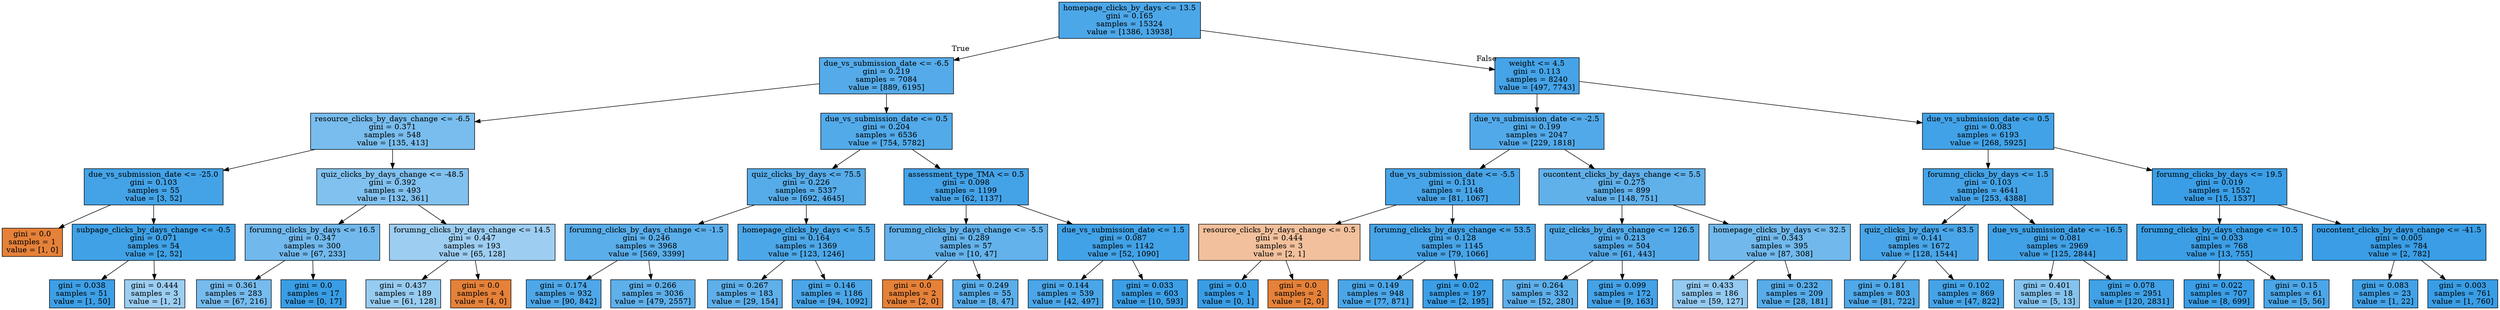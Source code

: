 digraph Tree {
node [shape=box, style="filled", color="black"] ;
0 [label="homepage_clicks_by_days <= 13.5\ngini = 0.165\nsamples = 15324\nvalue = [1386, 13938]", fillcolor="#399de5e6"] ;
1 [label="due_vs_submission_date <= -6.5\ngini = 0.219\nsamples = 7084\nvalue = [889, 6195]", fillcolor="#399de5da"] ;
0 -> 1 [labeldistance=2.5, labelangle=45, headlabel="True"] ;
2 [label="resource_clicks_by_days_change <= -6.5\ngini = 0.371\nsamples = 548\nvalue = [135, 413]", fillcolor="#399de5ac"] ;
1 -> 2 ;
3 [label="due_vs_submission_date <= -25.0\ngini = 0.103\nsamples = 55\nvalue = [3, 52]", fillcolor="#399de5f0"] ;
2 -> 3 ;
4 [label="gini = 0.0\nsamples = 1\nvalue = [1, 0]", fillcolor="#e58139ff"] ;
3 -> 4 ;
5 [label="subpage_clicks_by_days_change <= -0.5\ngini = 0.071\nsamples = 54\nvalue = [2, 52]", fillcolor="#399de5f5"] ;
3 -> 5 ;
6 [label="gini = 0.038\nsamples = 51\nvalue = [1, 50]", fillcolor="#399de5fa"] ;
5 -> 6 ;
7 [label="gini = 0.444\nsamples = 3\nvalue = [1, 2]", fillcolor="#399de57f"] ;
5 -> 7 ;
8 [label="quiz_clicks_by_days_change <= -48.5\ngini = 0.392\nsamples = 493\nvalue = [132, 361]", fillcolor="#399de5a2"] ;
2 -> 8 ;
9 [label="forumng_clicks_by_days <= 16.5\ngini = 0.347\nsamples = 300\nvalue = [67, 233]", fillcolor="#399de5b6"] ;
8 -> 9 ;
10 [label="gini = 0.361\nsamples = 283\nvalue = [67, 216]", fillcolor="#399de5b0"] ;
9 -> 10 ;
11 [label="gini = 0.0\nsamples = 17\nvalue = [0, 17]", fillcolor="#399de5ff"] ;
9 -> 11 ;
12 [label="forumng_clicks_by_days_change <= 14.5\ngini = 0.447\nsamples = 193\nvalue = [65, 128]", fillcolor="#399de57e"] ;
8 -> 12 ;
13 [label="gini = 0.437\nsamples = 189\nvalue = [61, 128]", fillcolor="#399de585"] ;
12 -> 13 ;
14 [label="gini = 0.0\nsamples = 4\nvalue = [4, 0]", fillcolor="#e58139ff"] ;
12 -> 14 ;
15 [label="due_vs_submission_date <= 0.5\ngini = 0.204\nsamples = 6536\nvalue = [754, 5782]", fillcolor="#399de5de"] ;
1 -> 15 ;
16 [label="quiz_clicks_by_days <= 75.5\ngini = 0.226\nsamples = 5337\nvalue = [692, 4645]", fillcolor="#399de5d9"] ;
15 -> 16 ;
17 [label="forumng_clicks_by_days_change <= -1.5\ngini = 0.246\nsamples = 3968\nvalue = [569, 3399]", fillcolor="#399de5d4"] ;
16 -> 17 ;
18 [label="gini = 0.174\nsamples = 932\nvalue = [90, 842]", fillcolor="#399de5e4"] ;
17 -> 18 ;
19 [label="gini = 0.266\nsamples = 3036\nvalue = [479, 2557]", fillcolor="#399de5cf"] ;
17 -> 19 ;
20 [label="homepage_clicks_by_days <= 5.5\ngini = 0.164\nsamples = 1369\nvalue = [123, 1246]", fillcolor="#399de5e6"] ;
16 -> 20 ;
21 [label="gini = 0.267\nsamples = 183\nvalue = [29, 154]", fillcolor="#399de5cf"] ;
20 -> 21 ;
22 [label="gini = 0.146\nsamples = 1186\nvalue = [94, 1092]", fillcolor="#399de5e9"] ;
20 -> 22 ;
23 [label="assessment_type_TMA <= 0.5\ngini = 0.098\nsamples = 1199\nvalue = [62, 1137]", fillcolor="#399de5f1"] ;
15 -> 23 ;
24 [label="forumng_clicks_by_days_change <= -5.5\ngini = 0.289\nsamples = 57\nvalue = [10, 47]", fillcolor="#399de5c9"] ;
23 -> 24 ;
25 [label="gini = 0.0\nsamples = 2\nvalue = [2, 0]", fillcolor="#e58139ff"] ;
24 -> 25 ;
26 [label="gini = 0.249\nsamples = 55\nvalue = [8, 47]", fillcolor="#399de5d4"] ;
24 -> 26 ;
27 [label="due_vs_submission_date <= 1.5\ngini = 0.087\nsamples = 1142\nvalue = [52, 1090]", fillcolor="#399de5f3"] ;
23 -> 27 ;
28 [label="gini = 0.144\nsamples = 539\nvalue = [42, 497]", fillcolor="#399de5e9"] ;
27 -> 28 ;
29 [label="gini = 0.033\nsamples = 603\nvalue = [10, 593]", fillcolor="#399de5fb"] ;
27 -> 29 ;
30 [label="weight <= 4.5\ngini = 0.113\nsamples = 8240\nvalue = [497, 7743]", fillcolor="#399de5ef"] ;
0 -> 30 [labeldistance=2.5, labelangle=-45, headlabel="False"] ;
31 [label="due_vs_submission_date <= -2.5\ngini = 0.199\nsamples = 2047\nvalue = [229, 1818]", fillcolor="#399de5df"] ;
30 -> 31 ;
32 [label="due_vs_submission_date <= -5.5\ngini = 0.131\nsamples = 1148\nvalue = [81, 1067]", fillcolor="#399de5ec"] ;
31 -> 32 ;
33 [label="resource_clicks_by_days_change <= 0.5\ngini = 0.444\nsamples = 3\nvalue = [2, 1]", fillcolor="#e581397f"] ;
32 -> 33 ;
34 [label="gini = 0.0\nsamples = 1\nvalue = [0, 1]", fillcolor="#399de5ff"] ;
33 -> 34 ;
35 [label="gini = 0.0\nsamples = 2\nvalue = [2, 0]", fillcolor="#e58139ff"] ;
33 -> 35 ;
36 [label="forumng_clicks_by_days_change <= 53.5\ngini = 0.128\nsamples = 1145\nvalue = [79, 1066]", fillcolor="#399de5ec"] ;
32 -> 36 ;
37 [label="gini = 0.149\nsamples = 948\nvalue = [77, 871]", fillcolor="#399de5e8"] ;
36 -> 37 ;
38 [label="gini = 0.02\nsamples = 197\nvalue = [2, 195]", fillcolor="#399de5fc"] ;
36 -> 38 ;
39 [label="oucontent_clicks_by_days_change <= 5.5\ngini = 0.275\nsamples = 899\nvalue = [148, 751]", fillcolor="#399de5cd"] ;
31 -> 39 ;
40 [label="quiz_clicks_by_days_change <= 126.5\ngini = 0.213\nsamples = 504\nvalue = [61, 443]", fillcolor="#399de5dc"] ;
39 -> 40 ;
41 [label="gini = 0.264\nsamples = 332\nvalue = [52, 280]", fillcolor="#399de5d0"] ;
40 -> 41 ;
42 [label="gini = 0.099\nsamples = 172\nvalue = [9, 163]", fillcolor="#399de5f1"] ;
40 -> 42 ;
43 [label="homepage_clicks_by_days <= 32.5\ngini = 0.343\nsamples = 395\nvalue = [87, 308]", fillcolor="#399de5b7"] ;
39 -> 43 ;
44 [label="gini = 0.433\nsamples = 186\nvalue = [59, 127]", fillcolor="#399de589"] ;
43 -> 44 ;
45 [label="gini = 0.232\nsamples = 209\nvalue = [28, 181]", fillcolor="#399de5d8"] ;
43 -> 45 ;
46 [label="due_vs_submission_date <= 0.5\ngini = 0.083\nsamples = 6193\nvalue = [268, 5925]", fillcolor="#399de5f3"] ;
30 -> 46 ;
47 [label="forumng_clicks_by_days <= 1.5\ngini = 0.103\nsamples = 4641\nvalue = [253, 4388]", fillcolor="#399de5f0"] ;
46 -> 47 ;
48 [label="quiz_clicks_by_days <= 83.5\ngini = 0.141\nsamples = 1672\nvalue = [128, 1544]", fillcolor="#399de5ea"] ;
47 -> 48 ;
49 [label="gini = 0.181\nsamples = 803\nvalue = [81, 722]", fillcolor="#399de5e2"] ;
48 -> 49 ;
50 [label="gini = 0.102\nsamples = 869\nvalue = [47, 822]", fillcolor="#399de5f0"] ;
48 -> 50 ;
51 [label="due_vs_submission_date <= -16.5\ngini = 0.081\nsamples = 2969\nvalue = [125, 2844]", fillcolor="#399de5f4"] ;
47 -> 51 ;
52 [label="gini = 0.401\nsamples = 18\nvalue = [5, 13]", fillcolor="#399de59d"] ;
51 -> 52 ;
53 [label="gini = 0.078\nsamples = 2951\nvalue = [120, 2831]", fillcolor="#399de5f4"] ;
51 -> 53 ;
54 [label="forumng_clicks_by_days <= 19.5\ngini = 0.019\nsamples = 1552\nvalue = [15, 1537]", fillcolor="#399de5fd"] ;
46 -> 54 ;
55 [label="forumng_clicks_by_days_change <= 10.5\ngini = 0.033\nsamples = 768\nvalue = [13, 755]", fillcolor="#399de5fb"] ;
54 -> 55 ;
56 [label="gini = 0.022\nsamples = 707\nvalue = [8, 699]", fillcolor="#399de5fc"] ;
55 -> 56 ;
57 [label="gini = 0.15\nsamples = 61\nvalue = [5, 56]", fillcolor="#399de5e8"] ;
55 -> 57 ;
58 [label="oucontent_clicks_by_days_change <= -41.5\ngini = 0.005\nsamples = 784\nvalue = [2, 782]", fillcolor="#399de5fe"] ;
54 -> 58 ;
59 [label="gini = 0.083\nsamples = 23\nvalue = [1, 22]", fillcolor="#399de5f3"] ;
58 -> 59 ;
60 [label="gini = 0.003\nsamples = 761\nvalue = [1, 760]", fillcolor="#399de5ff"] ;
58 -> 60 ;
}